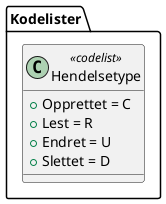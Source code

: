 @startuml
class Kodelister.Hendelsetype <<codelist>> {
  +Opprettet = C
  +Lest = R
  +Endret = U
  +Slettet = D
}
@enduml
